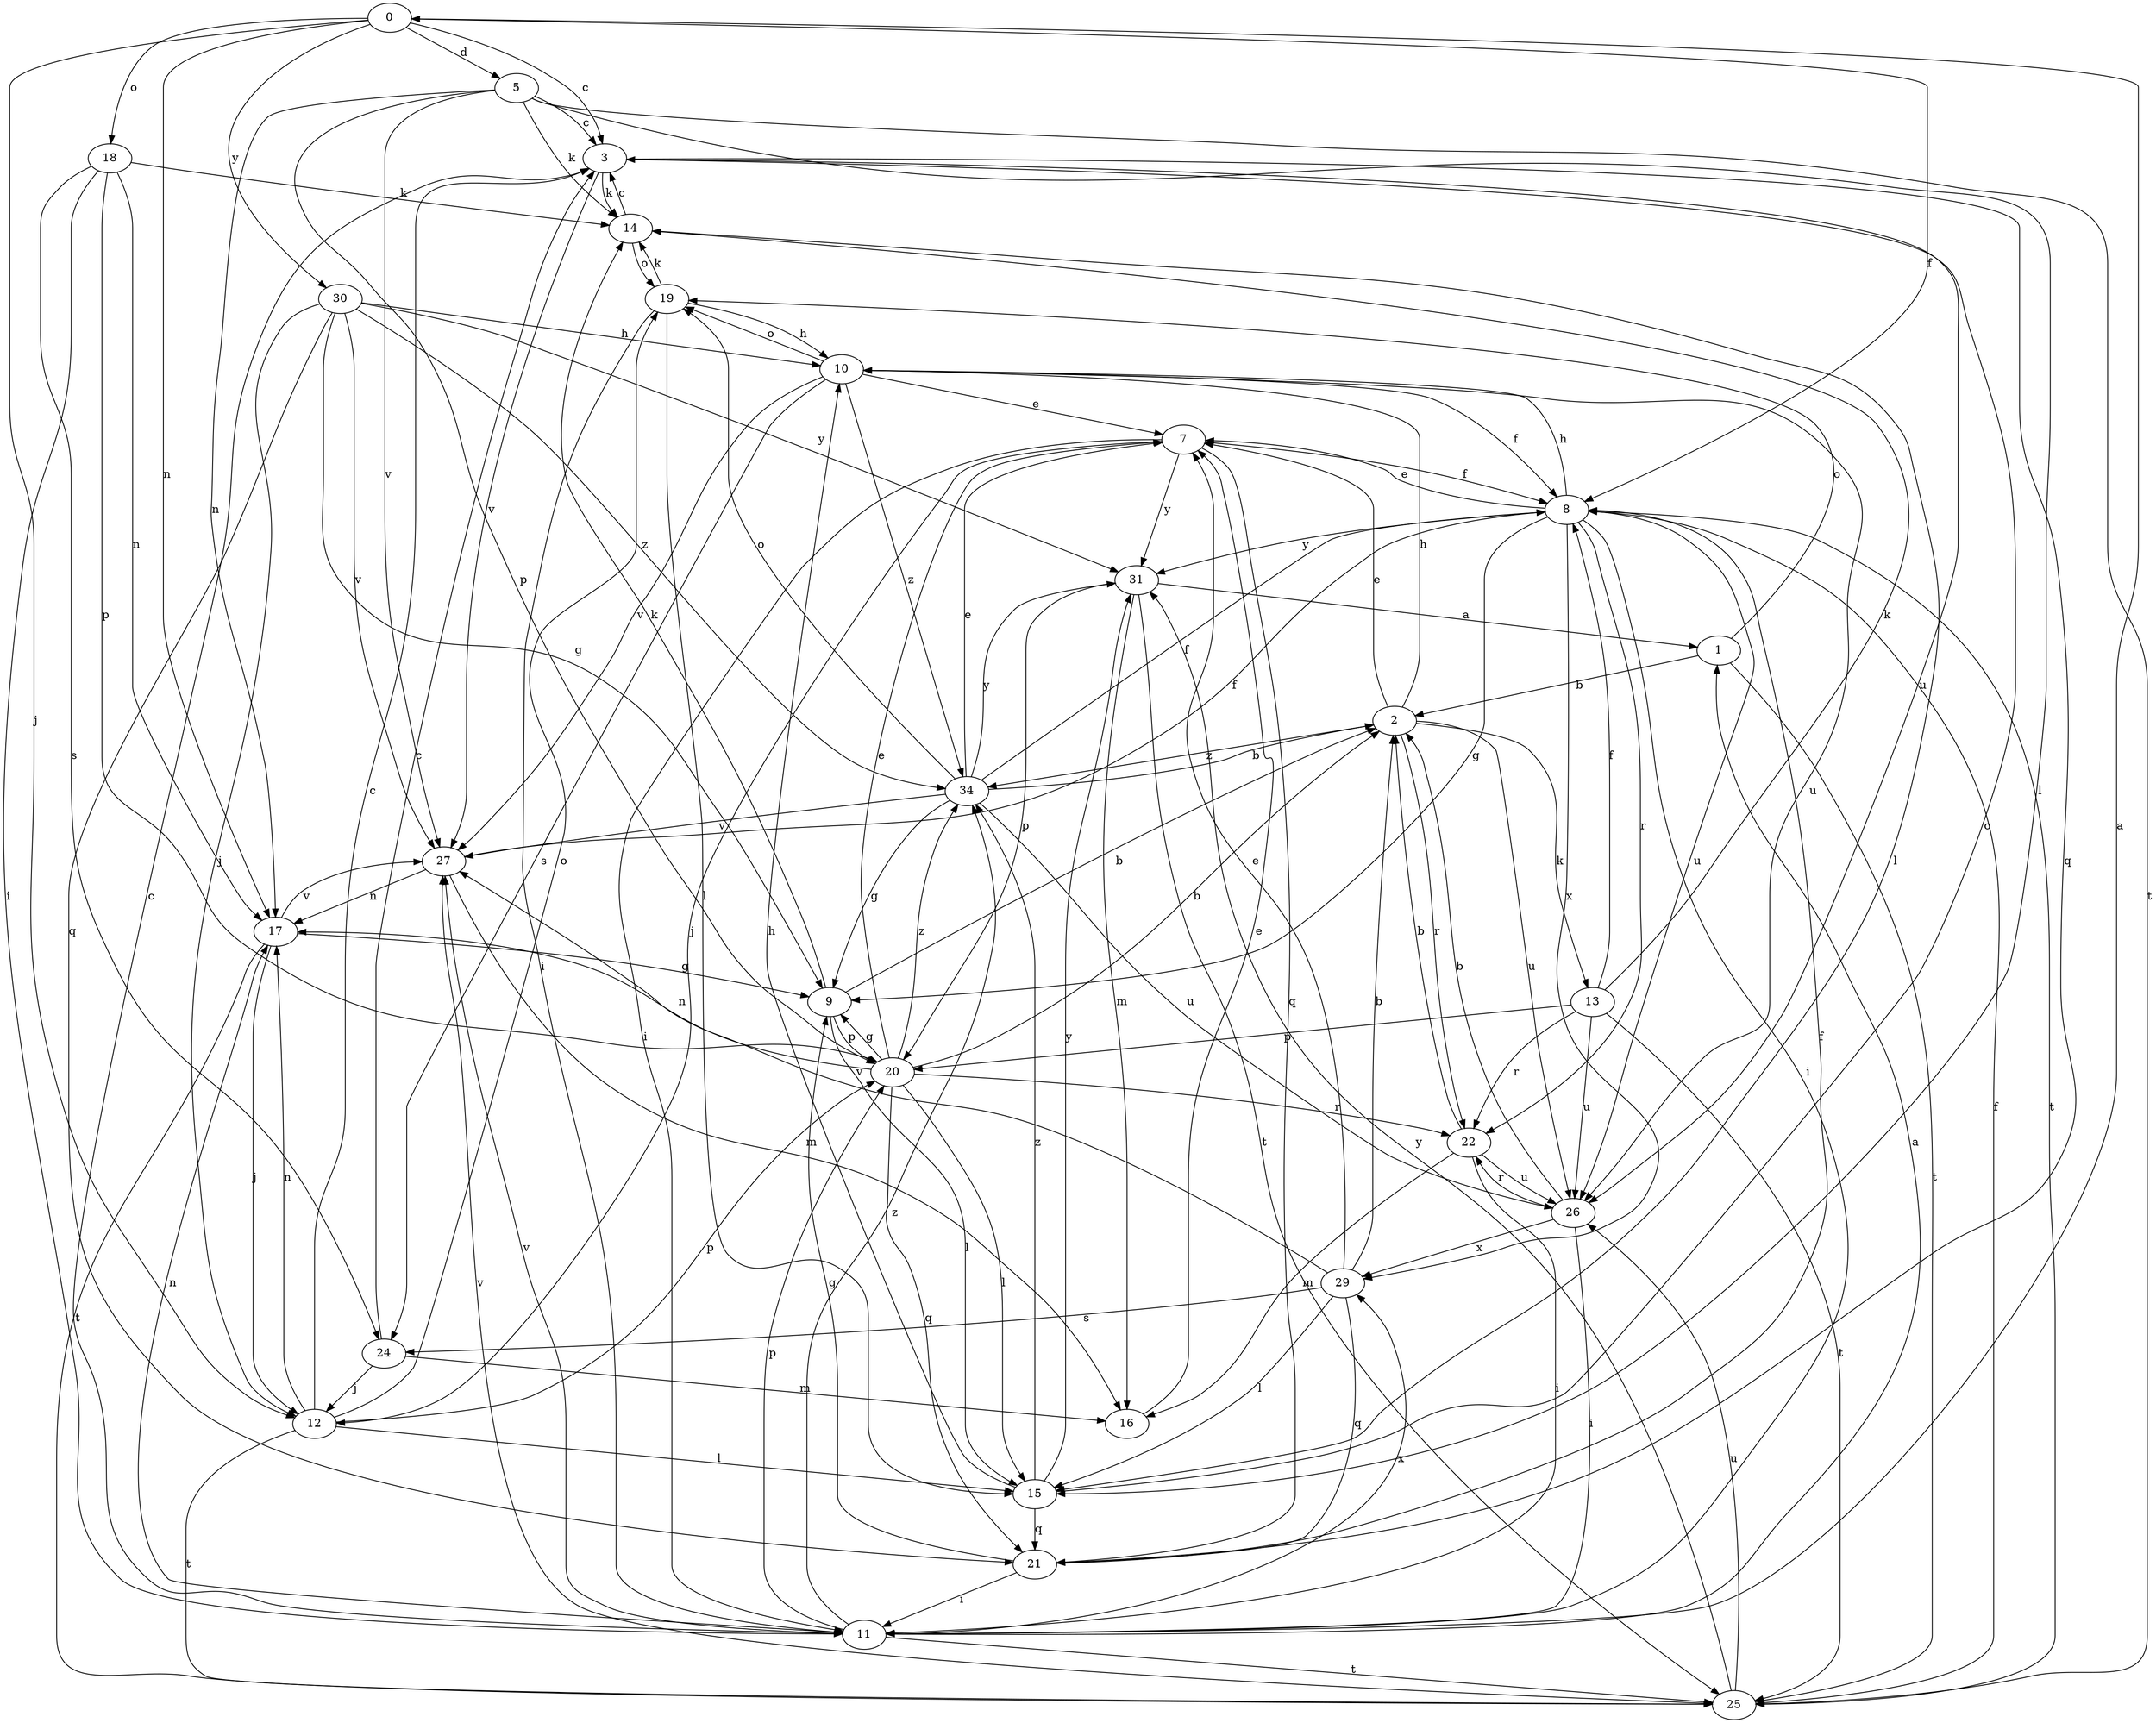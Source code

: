 strict digraph  {
0;
1;
2;
3;
5;
7;
8;
9;
10;
11;
12;
13;
14;
15;
16;
17;
18;
19;
20;
21;
22;
24;
25;
26;
27;
29;
30;
31;
34;
0 -> 3  [label=c];
0 -> 5  [label=d];
0 -> 8  [label=f];
0 -> 12  [label=j];
0 -> 17  [label=n];
0 -> 18  [label=o];
0 -> 30  [label=y];
1 -> 2  [label=b];
1 -> 19  [label=o];
1 -> 25  [label=t];
2 -> 7  [label=e];
2 -> 10  [label=h];
2 -> 13  [label=k];
2 -> 22  [label=r];
2 -> 26  [label=u];
2 -> 34  [label=z];
3 -> 14  [label=k];
3 -> 21  [label=q];
3 -> 26  [label=u];
3 -> 27  [label=v];
5 -> 3  [label=c];
5 -> 14  [label=k];
5 -> 15  [label=l];
5 -> 17  [label=n];
5 -> 20  [label=p];
5 -> 25  [label=t];
5 -> 27  [label=v];
7 -> 8  [label=f];
7 -> 11  [label=i];
7 -> 12  [label=j];
7 -> 21  [label=q];
7 -> 31  [label=y];
8 -> 7  [label=e];
8 -> 9  [label=g];
8 -> 10  [label=h];
8 -> 11  [label=i];
8 -> 22  [label=r];
8 -> 25  [label=t];
8 -> 26  [label=u];
8 -> 29  [label=x];
8 -> 31  [label=y];
9 -> 2  [label=b];
9 -> 14  [label=k];
9 -> 15  [label=l];
9 -> 20  [label=p];
10 -> 7  [label=e];
10 -> 8  [label=f];
10 -> 19  [label=o];
10 -> 24  [label=s];
10 -> 26  [label=u];
10 -> 27  [label=v];
10 -> 34  [label=z];
11 -> 0  [label=a];
11 -> 1  [label=a];
11 -> 3  [label=c];
11 -> 17  [label=n];
11 -> 20  [label=p];
11 -> 25  [label=t];
11 -> 27  [label=v];
11 -> 29  [label=x];
11 -> 34  [label=z];
12 -> 3  [label=c];
12 -> 15  [label=l];
12 -> 17  [label=n];
12 -> 19  [label=o];
12 -> 20  [label=p];
12 -> 25  [label=t];
13 -> 8  [label=f];
13 -> 14  [label=k];
13 -> 20  [label=p];
13 -> 22  [label=r];
13 -> 25  [label=t];
13 -> 26  [label=u];
14 -> 3  [label=c];
14 -> 15  [label=l];
14 -> 19  [label=o];
15 -> 3  [label=c];
15 -> 10  [label=h];
15 -> 21  [label=q];
15 -> 31  [label=y];
15 -> 34  [label=z];
16 -> 7  [label=e];
17 -> 9  [label=g];
17 -> 12  [label=j];
17 -> 25  [label=t];
17 -> 27  [label=v];
18 -> 11  [label=i];
18 -> 14  [label=k];
18 -> 17  [label=n];
18 -> 20  [label=p];
18 -> 24  [label=s];
19 -> 10  [label=h];
19 -> 11  [label=i];
19 -> 14  [label=k];
19 -> 15  [label=l];
20 -> 2  [label=b];
20 -> 7  [label=e];
20 -> 9  [label=g];
20 -> 15  [label=l];
20 -> 17  [label=n];
20 -> 21  [label=q];
20 -> 22  [label=r];
20 -> 34  [label=z];
21 -> 8  [label=f];
21 -> 9  [label=g];
21 -> 11  [label=i];
22 -> 2  [label=b];
22 -> 11  [label=i];
22 -> 16  [label=m];
22 -> 26  [label=u];
24 -> 3  [label=c];
24 -> 12  [label=j];
24 -> 16  [label=m];
25 -> 8  [label=f];
25 -> 26  [label=u];
25 -> 27  [label=v];
25 -> 31  [label=y];
26 -> 2  [label=b];
26 -> 11  [label=i];
26 -> 22  [label=r];
26 -> 29  [label=x];
27 -> 8  [label=f];
27 -> 16  [label=m];
27 -> 17  [label=n];
29 -> 2  [label=b];
29 -> 7  [label=e];
29 -> 15  [label=l];
29 -> 21  [label=q];
29 -> 24  [label=s];
29 -> 27  [label=v];
30 -> 9  [label=g];
30 -> 10  [label=h];
30 -> 12  [label=j];
30 -> 21  [label=q];
30 -> 27  [label=v];
30 -> 31  [label=y];
30 -> 34  [label=z];
31 -> 1  [label=a];
31 -> 16  [label=m];
31 -> 20  [label=p];
31 -> 25  [label=t];
34 -> 2  [label=b];
34 -> 7  [label=e];
34 -> 8  [label=f];
34 -> 9  [label=g];
34 -> 19  [label=o];
34 -> 26  [label=u];
34 -> 27  [label=v];
34 -> 31  [label=y];
}
